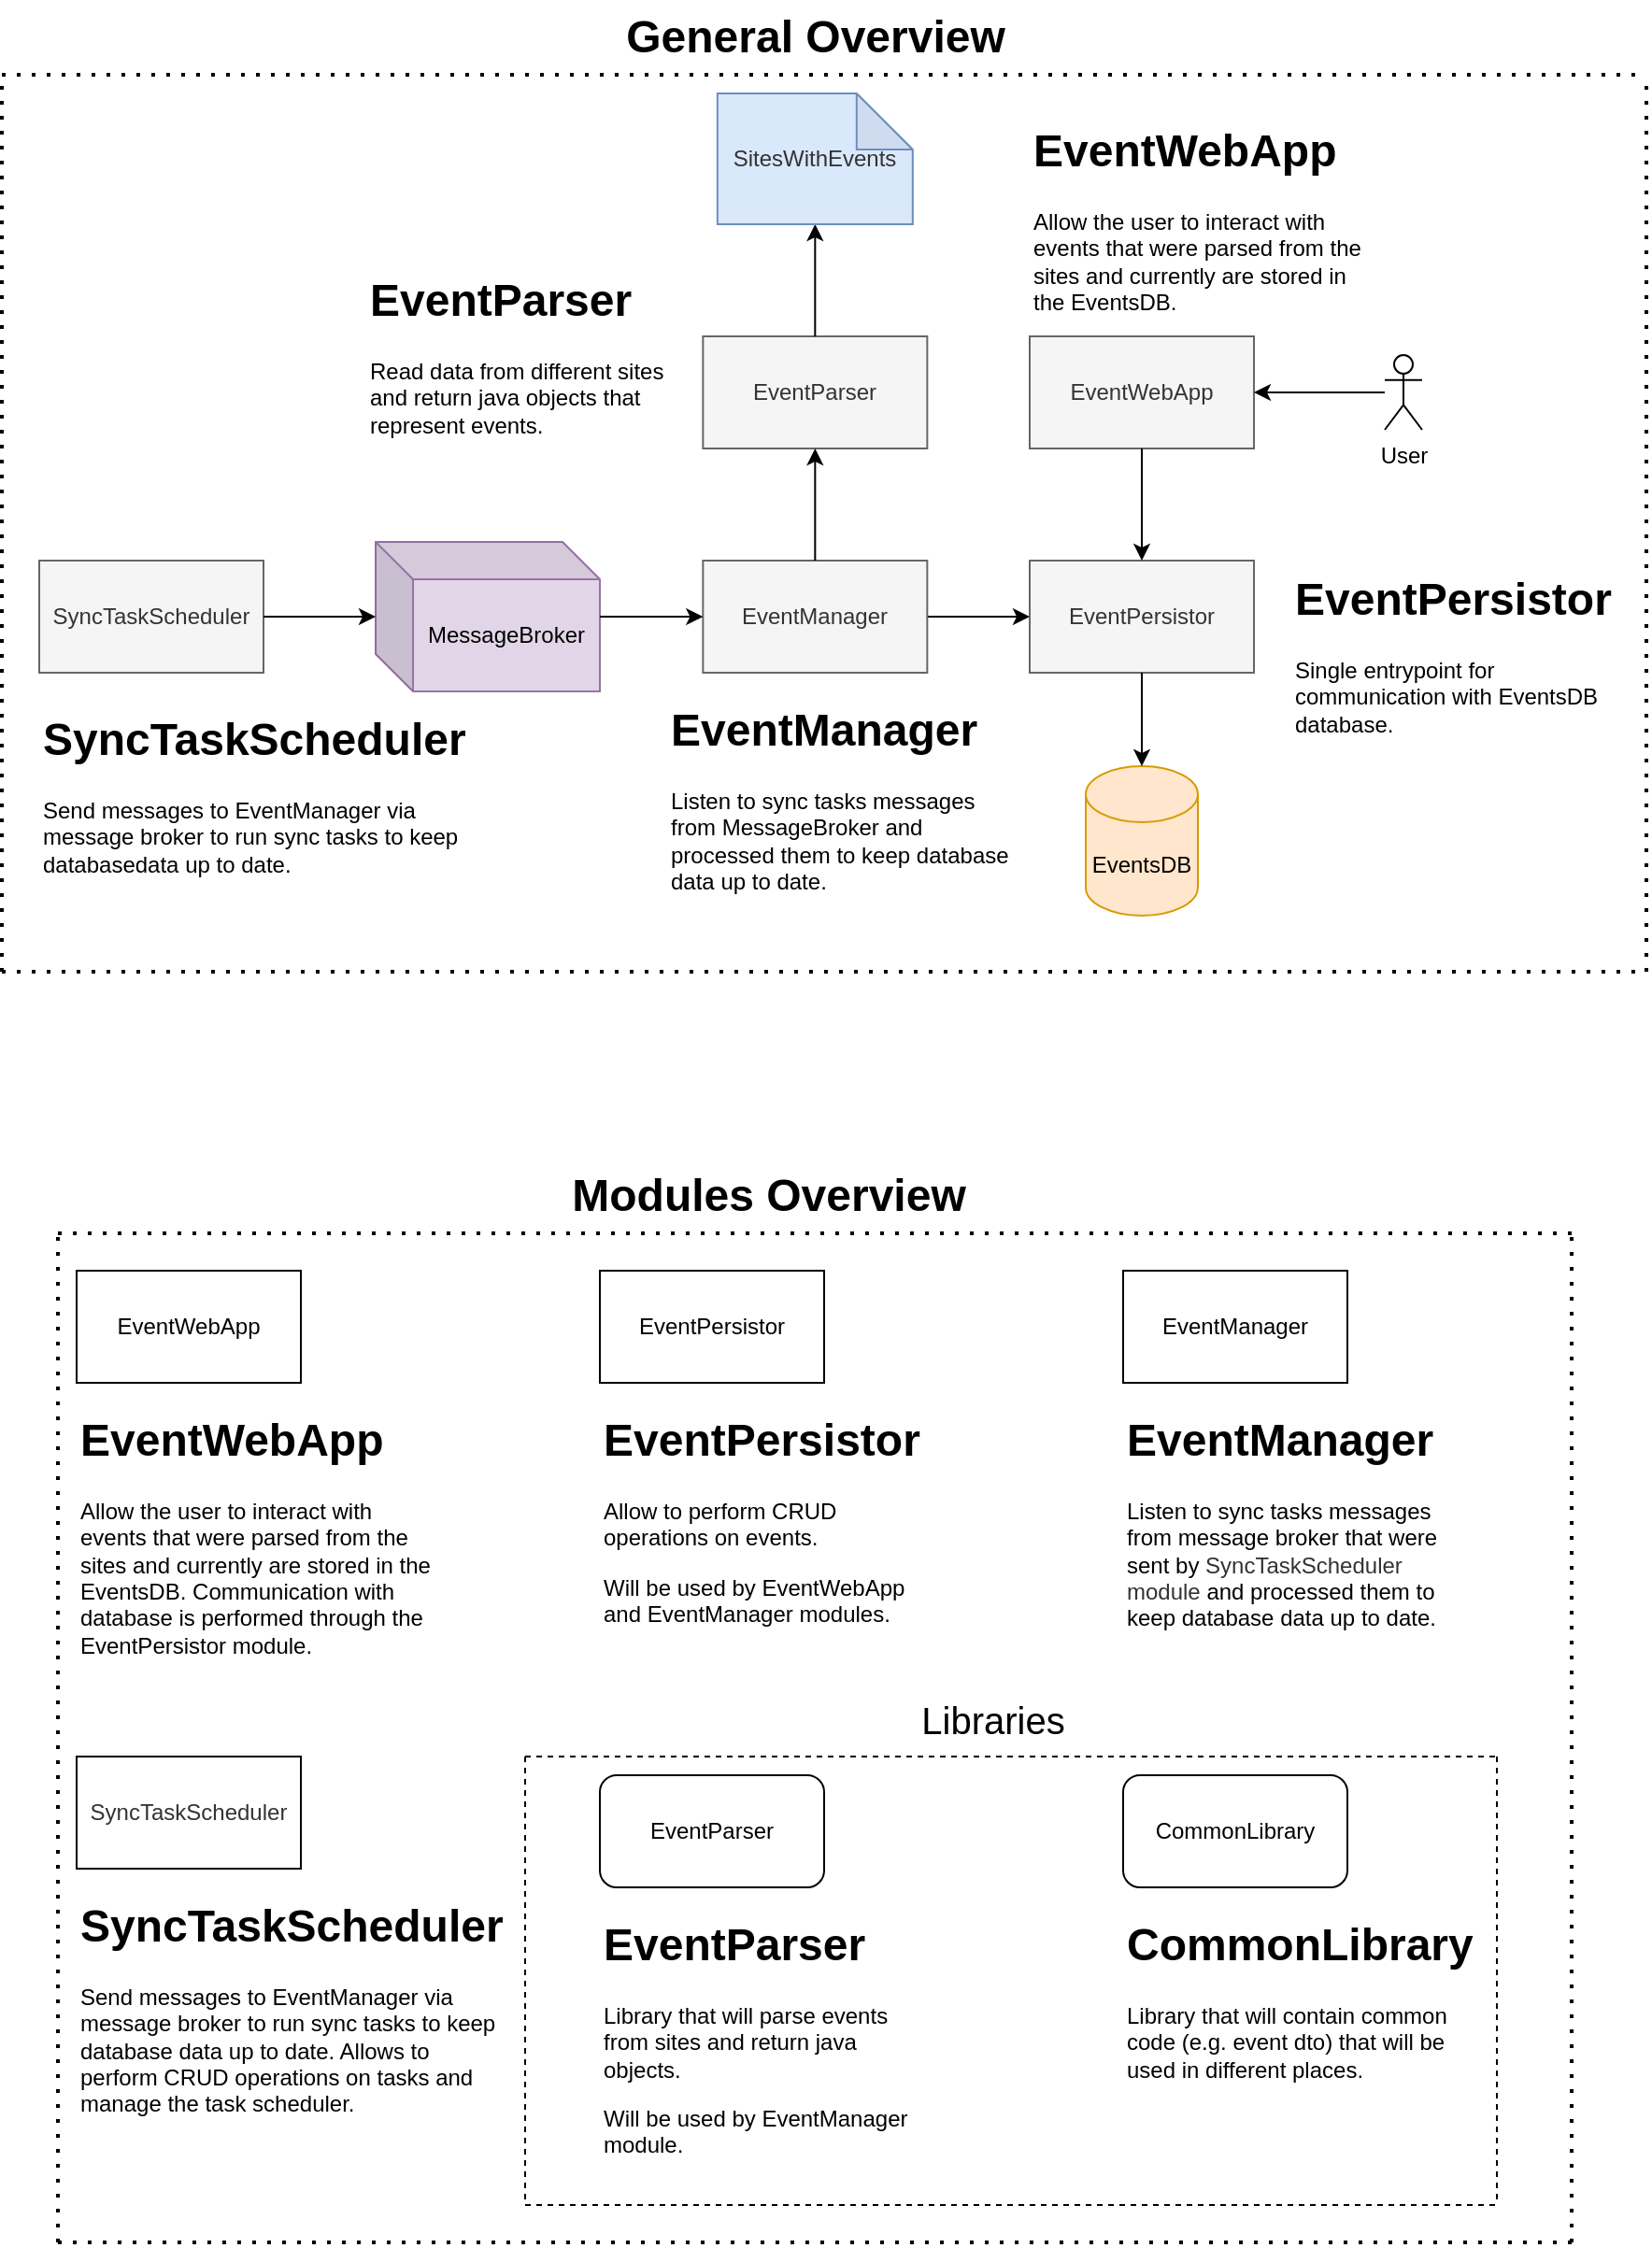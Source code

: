 <mxfile version="25.0.2" pages="4">
  <diagram name="Project overview" id="askcqmGpLFvvpsK-TSI6">
    <mxGraphModel dx="1554" dy="659" grid="1" gridSize="10" guides="1" tooltips="1" connect="1" arrows="1" fold="1" page="0" pageScale="1" pageWidth="850" pageHeight="1100" background="none" math="0" shadow="0">
      <root>
        <mxCell id="0" />
        <mxCell id="1" parent="0" />
        <mxCell id="3Z785U3z34fvLYsswRhT-2" value="EventParser" style="rounded=0;whiteSpace=wrap;html=1;fillColor=#f5f5f5;fontColor=#333333;strokeColor=#666666;" parent="1" vertex="1">
          <mxGeometry x="335.17" y="180" width="120" height="60" as="geometry" />
        </mxCell>
        <mxCell id="3Z785U3z34fvLYsswRhT-3" value="EventsDB" style="shape=cylinder3;whiteSpace=wrap;html=1;boundedLbl=1;backgroundOutline=1;size=15;fillColor=#ffe6cc;strokeColor=#d79b00;" parent="1" vertex="1">
          <mxGeometry x="540" y="410" width="60" height="80" as="geometry" />
        </mxCell>
        <mxCell id="3Z785U3z34fvLYsswRhT-11" value="SyncTaskScheduler" style="rounded=0;whiteSpace=wrap;html=1;fillColor=#f5f5f5;fontColor=#333333;strokeColor=#666666;" parent="1" vertex="1">
          <mxGeometry x="-20" y="300" width="120" height="60" as="geometry" />
        </mxCell>
        <mxCell id="3Z785U3z34fvLYsswRhT-16" value="User" style="shape=umlActor;verticalLabelPosition=bottom;verticalAlign=top;html=1;outlineConnect=0;" parent="1" vertex="1">
          <mxGeometry x="700" y="190" width="20" height="40" as="geometry" />
        </mxCell>
        <mxCell id="3Z785U3z34fvLYsswRhT-17" value="EventWebApp" style="rounded=0;whiteSpace=wrap;html=1;fillColor=#f5f5f5;fontColor=#333333;strokeColor=#666666;" parent="1" vertex="1">
          <mxGeometry x="510" y="180" width="120" height="60" as="geometry" />
        </mxCell>
        <mxCell id="3Z785U3z34fvLYsswRhT-38" value="&lt;h1 style=&quot;margin-top: 0px;&quot;&gt;SyncTaskScheduler&lt;/h1&gt;&lt;p&gt;Send messages to EventManager via message broker to run sync tasks to keep databasedata up to date.&lt;/p&gt;" style="text;html=1;whiteSpace=wrap;overflow=hidden;rounded=0;" parent="1" vertex="1">
          <mxGeometry x="-20" y="375" width="235.17" height="110" as="geometry" />
        </mxCell>
        <mxCell id="3Z785U3z34fvLYsswRhT-39" value="&lt;h1 style=&quot;margin-top: 0px;&quot;&gt;EventWebApp&lt;/h1&gt;&lt;p&gt;Allow the user to interact with events that were parsed from the sites and currently are stored in the EventsDB.&lt;/p&gt;" style="text;html=1;whiteSpace=wrap;overflow=hidden;rounded=0;align=left;labelBackgroundColor=none;" parent="1" vertex="1">
          <mxGeometry x="510" y="60" width="180" height="120" as="geometry" />
        </mxCell>
        <mxCell id="3Z785U3z34fvLYsswRhT-40" value="" style="endArrow=none;dashed=1;html=1;dashPattern=1 3;strokeWidth=2;rounded=0;" parent="1" edge="1">
          <mxGeometry width="50" height="50" relative="1" as="geometry">
            <mxPoint x="840" y="520" as="sourcePoint" />
            <mxPoint x="840" y="40" as="targetPoint" />
          </mxGeometry>
        </mxCell>
        <mxCell id="3Z785U3z34fvLYsswRhT-41" value="" style="endArrow=none;dashed=1;html=1;dashPattern=1 3;strokeWidth=2;rounded=0;" parent="1" edge="1">
          <mxGeometry width="50" height="50" relative="1" as="geometry">
            <mxPoint x="-40" y="520" as="sourcePoint" />
            <mxPoint x="840" y="520" as="targetPoint" />
          </mxGeometry>
        </mxCell>
        <mxCell id="3Z785U3z34fvLYsswRhT-42" value="" style="endArrow=none;dashed=1;html=1;dashPattern=1 3;strokeWidth=2;rounded=0;" parent="1" edge="1">
          <mxGeometry width="50" height="50" relative="1" as="geometry">
            <mxPoint x="-40" y="520" as="sourcePoint" />
            <mxPoint x="-40" y="40" as="targetPoint" />
          </mxGeometry>
        </mxCell>
        <mxCell id="3Z785U3z34fvLYsswRhT-43" value="" style="endArrow=none;dashed=1;html=1;dashPattern=1 3;strokeWidth=2;rounded=0;" parent="1" edge="1">
          <mxGeometry width="50" height="50" relative="1" as="geometry">
            <mxPoint x="-40" y="40" as="sourcePoint" />
            <mxPoint x="840" y="40" as="targetPoint" />
          </mxGeometry>
        </mxCell>
        <mxCell id="3Z785U3z34fvLYsswRhT-45" value="General Overview" style="text;html=1;align=center;verticalAlign=middle;resizable=0;points=[];autosize=1;strokeColor=none;fillColor=none;fontStyle=1;fontSize=24;" parent="1" vertex="1">
          <mxGeometry x="285.17" width="220" height="40" as="geometry" />
        </mxCell>
        <mxCell id="58KRGhokloh4AotRs8Aq-1" value="Modules Overview" style="text;html=1;align=center;verticalAlign=middle;resizable=0;points=[];autosize=1;strokeColor=none;fillColor=none;fontStyle=1;fontSize=24;" parent="1" vertex="1">
          <mxGeometry x="260" y="620" width="220" height="40" as="geometry" />
        </mxCell>
        <mxCell id="58KRGhokloh4AotRs8Aq-2" value="EventWebApp" style="rounded=0;whiteSpace=wrap;html=1;" parent="1" vertex="1">
          <mxGeometry y="680" width="120" height="60" as="geometry" />
        </mxCell>
        <mxCell id="58KRGhokloh4AotRs8Aq-3" value="EventManager" style="rounded=0;whiteSpace=wrap;html=1;" parent="1" vertex="1">
          <mxGeometry x="560" y="680" width="120" height="60" as="geometry" />
        </mxCell>
        <mxCell id="58KRGhokloh4AotRs8Aq-4" value="&lt;h1 style=&quot;margin-top: 0px;&quot;&gt;EventManager&lt;/h1&gt;&lt;p&gt;Listen to sync tasks messages from message broker that were sent by&amp;nbsp;&lt;span style=&quot;color: rgb(51, 51, 51); text-align: center; background-color: initial;&quot;&gt;SyncTaskScheduler module&lt;/span&gt;&lt;span style=&quot;background-color: initial;&quot;&gt;&amp;nbsp;and processed them to keep database data up to date.&lt;/span&gt;&lt;/p&gt;" style="text;html=1;whiteSpace=wrap;overflow=hidden;rounded=0;" parent="1" vertex="1">
          <mxGeometry x="560" y="750" width="180" height="130" as="geometry" />
        </mxCell>
        <mxCell id="58KRGhokloh4AotRs8Aq-6" value="&lt;h1 style=&quot;margin-top: 0px;&quot;&gt;EventWebApp&lt;/h1&gt;&lt;p&gt;Allow the user to interact with events that were parsed from the sites and currently are stored in the EventsDB. Communication with database is performed through the EventPersistor module.&lt;/p&gt;" style="text;html=1;whiteSpace=wrap;overflow=hidden;rounded=0;align=left;labelBackgroundColor=none;" parent="1" vertex="1">
          <mxGeometry y="750" width="190" height="140" as="geometry" />
        </mxCell>
        <mxCell id="ngcAB32AMKRa3ck-ksib-1" value="EventPersistor" style="rounded=0;whiteSpace=wrap;html=1;fillColor=#f5f5f5;fontColor=#333333;strokeColor=#666666;" parent="1" vertex="1">
          <mxGeometry x="510" y="300" width="120" height="60" as="geometry" />
        </mxCell>
        <mxCell id="ngcAB32AMKRa3ck-ksib-8" value="&lt;h1 style=&quot;margin-top: 0px;&quot;&gt;EventPersistor&lt;/h1&gt;&lt;p&gt;Single entrypoint for communication with EventsDB database.&lt;/p&gt;" style="text;html=1;whiteSpace=wrap;overflow=hidden;rounded=0;align=left;labelBackgroundColor=none;" parent="1" vertex="1">
          <mxGeometry x="650" y="300" width="180" height="110" as="geometry" />
        </mxCell>
        <mxCell id="ngcAB32AMKRa3ck-ksib-10" value="EventPersistor" style="rounded=0;whiteSpace=wrap;html=1;" parent="1" vertex="1">
          <mxGeometry x="280" y="680" width="120" height="60" as="geometry" />
        </mxCell>
        <mxCell id="ngcAB32AMKRa3ck-ksib-11" value="&lt;h1 style=&quot;margin-top: 0px;&quot;&gt;EventPersistor&lt;/h1&gt;&lt;p&gt;Allow to perform CRUD operations on events.&lt;/p&gt;&lt;p&gt;Will be used by EventWebApp and EventManager modules.&lt;/p&gt;" style="text;html=1;whiteSpace=wrap;overflow=hidden;rounded=0;" parent="1" vertex="1">
          <mxGeometry x="280" y="750" width="180" height="130" as="geometry" />
        </mxCell>
        <mxCell id="ngcAB32AMKRa3ck-ksib-14" value="EventParser" style="rounded=1;whiteSpace=wrap;html=1;" parent="1" vertex="1">
          <mxGeometry x="280" y="950" width="120" height="60" as="geometry" />
        </mxCell>
        <mxCell id="ngcAB32AMKRa3ck-ksib-15" value="&lt;h1 style=&quot;margin-top: 0px;&quot;&gt;EventParser&lt;/h1&gt;&lt;p&gt;Library that will parse events from sites and return java objects.&lt;/p&gt;&lt;p&gt;Will be used by EventManager module.&lt;/p&gt;" style="text;html=1;whiteSpace=wrap;overflow=hidden;rounded=0;" parent="1" vertex="1">
          <mxGeometry x="280" y="1020" width="180" height="140" as="geometry" />
        </mxCell>
        <mxCell id="ngcAB32AMKRa3ck-ksib-16" value="CommonLibrary" style="rounded=1;whiteSpace=wrap;html=1;" parent="1" vertex="1">
          <mxGeometry x="560" y="950" width="120" height="60" as="geometry" />
        </mxCell>
        <mxCell id="ngcAB32AMKRa3ck-ksib-17" value="&lt;h1 style=&quot;margin-top: 0px;&quot;&gt;CommonLibrary&lt;/h1&gt;&lt;p&gt;Library that will contain common code (e.g. event dto) that will be used in different places.&lt;/p&gt;" style="text;html=1;whiteSpace=wrap;overflow=hidden;rounded=0;" parent="1" vertex="1">
          <mxGeometry x="560" y="1020" width="190" height="110" as="geometry" />
        </mxCell>
        <mxCell id="ngcAB32AMKRa3ck-ksib-21" value="" style="endArrow=none;dashed=1;html=1;dashPattern=1 3;strokeWidth=2;rounded=0;" parent="1" edge="1">
          <mxGeometry width="50" height="50" relative="1" as="geometry">
            <mxPoint x="-10" y="1200" as="sourcePoint" />
            <mxPoint x="-10" y="660" as="targetPoint" />
          </mxGeometry>
        </mxCell>
        <mxCell id="ngcAB32AMKRa3ck-ksib-22" value="" style="endArrow=none;dashed=1;html=1;dashPattern=1 3;strokeWidth=2;rounded=0;" parent="1" edge="1">
          <mxGeometry width="50" height="50" relative="1" as="geometry">
            <mxPoint x="-10" y="660" as="sourcePoint" />
            <mxPoint x="800" y="660" as="targetPoint" />
          </mxGeometry>
        </mxCell>
        <mxCell id="ngcAB32AMKRa3ck-ksib-23" value="" style="endArrow=none;dashed=1;html=1;dashPattern=1 3;strokeWidth=2;rounded=0;" parent="1" edge="1">
          <mxGeometry width="50" height="50" relative="1" as="geometry">
            <mxPoint x="-10" y="1200" as="sourcePoint" />
            <mxPoint x="800" y="1200" as="targetPoint" />
          </mxGeometry>
        </mxCell>
        <mxCell id="ngcAB32AMKRa3ck-ksib-24" value="" style="endArrow=none;dashed=1;html=1;dashPattern=1 3;strokeWidth=2;rounded=0;" parent="1" edge="1">
          <mxGeometry width="50" height="50" relative="1" as="geometry">
            <mxPoint x="800" y="1200" as="sourcePoint" />
            <mxPoint x="800" y="660" as="targetPoint" />
          </mxGeometry>
        </mxCell>
        <mxCell id="ngcAB32AMKRa3ck-ksib-25" value="" style="endArrow=none;dashed=1;html=1;rounded=0;" parent="1" edge="1">
          <mxGeometry width="50" height="50" relative="1" as="geometry">
            <mxPoint x="240" y="940" as="sourcePoint" />
            <mxPoint x="760" y="940" as="targetPoint" />
          </mxGeometry>
        </mxCell>
        <mxCell id="ngcAB32AMKRa3ck-ksib-27" value="" style="endArrow=none;dashed=1;html=1;rounded=0;" parent="1" edge="1">
          <mxGeometry width="50" height="50" relative="1" as="geometry">
            <mxPoint x="240" y="940" as="sourcePoint" />
            <mxPoint x="240" y="1180" as="targetPoint" />
          </mxGeometry>
        </mxCell>
        <mxCell id="ngcAB32AMKRa3ck-ksib-28" value="" style="endArrow=none;dashed=1;html=1;rounded=0;" parent="1" edge="1">
          <mxGeometry width="50" height="50" relative="1" as="geometry">
            <mxPoint x="240" y="1180" as="sourcePoint" />
            <mxPoint x="760" y="1180" as="targetPoint" />
          </mxGeometry>
        </mxCell>
        <mxCell id="ngcAB32AMKRa3ck-ksib-29" value="" style="endArrow=none;dashed=1;html=1;rounded=0;" parent="1" edge="1">
          <mxGeometry width="50" height="50" relative="1" as="geometry">
            <mxPoint x="760" y="940" as="sourcePoint" />
            <mxPoint x="760" y="1180" as="targetPoint" />
          </mxGeometry>
        </mxCell>
        <mxCell id="ngcAB32AMKRa3ck-ksib-30" value="&lt;span style=&quot;font-weight: normal;&quot;&gt;&lt;font style=&quot;font-size: 20px;&quot;&gt;Libraries&lt;/font&gt;&lt;/span&gt;" style="text;html=1;align=center;verticalAlign=middle;resizable=0;points=[];autosize=1;strokeColor=none;fillColor=none;fontStyle=1;fontSize=24;" parent="1" vertex="1">
          <mxGeometry x="440" y="900" width="100" height="40" as="geometry" />
        </mxCell>
        <mxCell id="uys51jBZnxv5nsoRsQLJ-7" style="edgeStyle=orthogonalEdgeStyle;rounded=0;orthogonalLoop=1;jettySize=auto;html=1;entryX=0;entryY=0.5;entryDx=0;entryDy=0;" parent="1" source="uys51jBZnxv5nsoRsQLJ-3" target="ngcAB32AMKRa3ck-ksib-1" edge="1">
          <mxGeometry relative="1" as="geometry" />
        </mxCell>
        <mxCell id="uys51jBZnxv5nsoRsQLJ-3" value="EventManager" style="rounded=0;whiteSpace=wrap;html=1;fillColor=#f5f5f5;fontColor=#333333;strokeColor=#666666;" parent="1" vertex="1">
          <mxGeometry x="335.17" y="300" width="120" height="60" as="geometry" />
        </mxCell>
        <mxCell id="uys51jBZnxv5nsoRsQLJ-5" value="" style="endArrow=classic;html=1;rounded=0;exitX=0.5;exitY=1;exitDx=0;exitDy=0;entryX=0.5;entryY=0;entryDx=0;entryDy=0;" parent="1" source="3Z785U3z34fvLYsswRhT-17" target="ngcAB32AMKRa3ck-ksib-1" edge="1">
          <mxGeometry width="50" height="50" relative="1" as="geometry">
            <mxPoint x="390" y="370" as="sourcePoint" />
            <mxPoint x="440" y="320" as="targetPoint" />
          </mxGeometry>
        </mxCell>
        <mxCell id="uys51jBZnxv5nsoRsQLJ-6" value="" style="endArrow=classic;html=1;rounded=0;entryX=1;entryY=0.5;entryDx=0;entryDy=0;" parent="1" source="3Z785U3z34fvLYsswRhT-16" target="3Z785U3z34fvLYsswRhT-17" edge="1">
          <mxGeometry width="50" height="50" relative="1" as="geometry">
            <mxPoint x="490" y="230" as="sourcePoint" />
            <mxPoint x="630" y="210" as="targetPoint" />
          </mxGeometry>
        </mxCell>
        <mxCell id="uys51jBZnxv5nsoRsQLJ-8" style="edgeStyle=orthogonalEdgeStyle;rounded=0;orthogonalLoop=1;jettySize=auto;html=1;exitX=0.5;exitY=1;exitDx=0;exitDy=0;entryX=0.5;entryY=0;entryDx=0;entryDy=0;entryPerimeter=0;" parent="1" source="ngcAB32AMKRa3ck-ksib-1" target="3Z785U3z34fvLYsswRhT-3" edge="1">
          <mxGeometry relative="1" as="geometry" />
        </mxCell>
        <mxCell id="8vpvfOam8EUd08S3CJlP-1" value="&lt;h1 style=&quot;margin-top: 0px;&quot;&gt;EventManager&lt;/h1&gt;&lt;p&gt;Listen to sync tasks messages from MessageBroker and processed them to keep database data up to date.&amp;nbsp;&lt;/p&gt;" style="text;html=1;whiteSpace=wrap;overflow=hidden;rounded=0;align=left;labelBackgroundColor=none;" parent="1" vertex="1">
          <mxGeometry x="315.51" y="370" width="189.66" height="120" as="geometry" />
        </mxCell>
        <mxCell id="8vpvfOam8EUd08S3CJlP-4" value="&lt;span style=&quot;color: rgb(51, 51, 51);&quot;&gt;SyncTaskScheduler&lt;/span&gt;" style="rounded=0;whiteSpace=wrap;html=1;" parent="1" vertex="1">
          <mxGeometry y="940" width="120" height="60" as="geometry" />
        </mxCell>
        <mxCell id="8vpvfOam8EUd08S3CJlP-5" value="&lt;h1 style=&quot;margin-top: 0px;&quot;&gt;SyncTaskScheduler&lt;/h1&gt;&lt;h1 style=&quot;margin-top: 0px;&quot;&gt;&lt;p style=&quot;font-size: 12px; font-weight: 400;&quot;&gt;Send messages to EventManager via message broker to run sync tasks to keep database data up to date. Allows to perform CRUD operations on tasks and manage the task scheduler.&lt;/p&gt;&lt;/h1&gt;" style="text;html=1;whiteSpace=wrap;overflow=hidden;rounded=0;" parent="1" vertex="1">
          <mxGeometry y="1010" width="230" height="130" as="geometry" />
        </mxCell>
        <mxCell id="8vpvfOam8EUd08S3CJlP-6" value="MessageBroker" style="shape=cube;whiteSpace=wrap;html=1;boundedLbl=1;backgroundOutline=1;darkOpacity=0.05;darkOpacity2=0.1;fillColor=#e1d5e7;strokeColor=#9673a6;" parent="1" vertex="1">
          <mxGeometry x="160" y="290" width="120" height="80" as="geometry" />
        </mxCell>
        <mxCell id="8vpvfOam8EUd08S3CJlP-9" value="" style="endArrow=classic;html=1;rounded=0;exitX=1;exitY=0.5;exitDx=0;exitDy=0;" parent="1" source="3Z785U3z34fvLYsswRhT-11" edge="1">
          <mxGeometry width="50" height="50" relative="1" as="geometry">
            <mxPoint x="210" y="300" as="sourcePoint" />
            <mxPoint x="160" y="330" as="targetPoint" />
          </mxGeometry>
        </mxCell>
        <mxCell id="8vpvfOam8EUd08S3CJlP-10" value="" style="endArrow=classic;html=1;rounded=0;entryX=0.5;entryY=1;entryDx=0;entryDy=0;exitX=0.5;exitY=0;exitDx=0;exitDy=0;" parent="1" source="uys51jBZnxv5nsoRsQLJ-3" target="3Z785U3z34fvLYsswRhT-2" edge="1">
          <mxGeometry width="50" height="50" relative="1" as="geometry">
            <mxPoint x="280" y="300" as="sourcePoint" />
            <mxPoint x="330" y="250" as="targetPoint" />
          </mxGeometry>
        </mxCell>
        <mxCell id="3Z785U3z34fvLYsswRhT-37" value="&lt;h1 style=&quot;margin-top: 0px;&quot;&gt;EventParser&lt;/h1&gt;&lt;p&gt;Read data from different sites and return java objects that represent events.&lt;br&gt;&lt;/p&gt;" style="text;html=1;whiteSpace=wrap;overflow=hidden;rounded=0;" parent="1" vertex="1">
          <mxGeometry x="155.17" y="140" width="180" height="110" as="geometry" />
        </mxCell>
        <mxCell id="8vpvfOam8EUd08S3CJlP-13" value="" style="endArrow=classic;html=1;rounded=0;exitX=0.5;exitY=0;exitDx=0;exitDy=0;entryX=0.5;entryY=1;entryDx=0;entryDy=0;entryPerimeter=0;" parent="1" source="3Z785U3z34fvLYsswRhT-2" target="8vpvfOam8EUd08S3CJlP-20" edge="1">
          <mxGeometry width="50" height="50" relative="1" as="geometry">
            <mxPoint x="280" y="300" as="sourcePoint" />
            <mxPoint x="360" y="170" as="targetPoint" />
          </mxGeometry>
        </mxCell>
        <mxCell id="8vpvfOam8EUd08S3CJlP-14" value="" style="endArrow=classic;html=1;rounded=0;entryX=0;entryY=0.5;entryDx=0;entryDy=0;" parent="1" target="uys51jBZnxv5nsoRsQLJ-3" edge="1">
          <mxGeometry width="50" height="50" relative="1" as="geometry">
            <mxPoint x="280" y="330" as="sourcePoint" />
            <mxPoint x="420" y="260" as="targetPoint" />
            <Array as="points" />
          </mxGeometry>
        </mxCell>
        <mxCell id="8vpvfOam8EUd08S3CJlP-20" value="&lt;span style=&quot;color: rgb(51, 51, 51);&quot;&gt;SitesWithEvents&lt;/span&gt;" style="shape=note;whiteSpace=wrap;html=1;backgroundOutline=1;darkOpacity=0.05;fillColor=#dae8fc;strokeColor=#6c8ebf;" parent="1" vertex="1">
          <mxGeometry x="342.92" y="50" width="104.49" height="70" as="geometry" />
        </mxCell>
      </root>
    </mxGraphModel>
  </diagram>
  <diagram id="F4o2zWgvTbezworLsgJN" name="EventParser sequence">
    <mxGraphModel dx="2044" dy="657" grid="1" gridSize="10" guides="1" tooltips="1" connect="1" arrows="1" fold="1" page="1" pageScale="1" pageWidth="850" pageHeight="1100" math="0" shadow="0">
      <root>
        <mxCell id="0" />
        <mxCell id="1" parent="0" />
        <mxCell id="7HOwOAMlfZGdos822czp-88" value="Parser" style="rounded=0;whiteSpace=wrap;html=1;" parent="1" vertex="1">
          <mxGeometry x="-100" y="170" width="120" height="60" as="geometry" />
        </mxCell>
        <mxCell id="7HOwOAMlfZGdos822czp-89" value="SitesWithEvents" style="rounded=0;whiteSpace=wrap;html=1;" parent="1" vertex="1">
          <mxGeometry x="360" y="170" width="120" height="60" as="geometry" />
        </mxCell>
        <mxCell id="7HOwOAMlfZGdos822czp-90" value="Factory" style="rounded=0;whiteSpace=wrap;html=1;" parent="1" vertex="1">
          <mxGeometry x="130" y="170" width="120" height="60" as="geometry" />
        </mxCell>
        <mxCell id="7HOwOAMlfZGdos822czp-91" value="" style="endArrow=classic;html=1;rounded=0;" parent="1" edge="1">
          <mxGeometry width="50" height="50" relative="1" as="geometry">
            <mxPoint x="-390" y="290" as="sourcePoint" />
            <mxPoint x="-270" y="290" as="targetPoint" />
          </mxGeometry>
        </mxCell>
        <mxCell id="7HOwOAMlfZGdos822czp-92" value="Call from EventManager&amp;nbsp;" style="text;html=1;align=center;verticalAlign=middle;resizable=0;points=[];autosize=1;strokeColor=none;fillColor=none;" parent="1" vertex="1">
          <mxGeometry x="-430" y="260" width="160" height="30" as="geometry" />
        </mxCell>
        <mxCell id="7HOwOAMlfZGdos822czp-93" value="" style="endArrow=classic;html=1;rounded=0;" parent="1" edge="1">
          <mxGeometry width="50" height="50" relative="1" as="geometry">
            <mxPoint x="-270" y="340" as="sourcePoint" />
            <mxPoint x="420" y="340" as="targetPoint" />
          </mxGeometry>
        </mxCell>
        <mxCell id="7HOwOAMlfZGdos822czp-94" value="&lt;span style=&quot;color: rgb(0, 0, 0); font-family: Helvetica; font-size: 12px; font-style: normal; font-variant-ligatures: normal; font-variant-caps: normal; font-weight: 400; letter-spacing: normal; orphans: 2; text-align: center; text-indent: 0px; text-transform: none; widows: 2; word-spacing: 0px; -webkit-text-stroke-width: 0px; white-space: nowrap; background-color: rgb(255, 255, 255); text-decoration-thickness: initial; text-decoration-style: initial; text-decoration-color: initial; display: inline !important; float: none;&quot;&gt;&amp;nbsp;Fetcing page data (DOM) from sites&lt;/span&gt;" style="text;whiteSpace=wrap;html=1;" parent="1" vertex="1">
          <mxGeometry x="-260" y="310" width="260" height="30" as="geometry" />
        </mxCell>
        <mxCell id="7HOwOAMlfZGdos822czp-95" value="" style="endArrow=classic;html=1;rounded=0;dashed=1;" parent="1" edge="1">
          <mxGeometry width="50" height="50" relative="1" as="geometry">
            <mxPoint x="420" y="390" as="sourcePoint" />
            <mxPoint x="-270" y="390" as="targetPoint" />
          </mxGeometry>
        </mxCell>
        <mxCell id="7HOwOAMlfZGdos822czp-96" value="" style="endArrow=none;html=1;rounded=0;entryX=0.5;entryY=1;entryDx=0;entryDy=0;" parent="1" target="7HOwOAMlfZGdos822czp-88" edge="1">
          <mxGeometry width="50" height="50" relative="1" as="geometry">
            <mxPoint x="-40" y="790" as="sourcePoint" />
            <mxPoint x="220" y="420" as="targetPoint" />
          </mxGeometry>
        </mxCell>
        <mxCell id="7HOwOAMlfZGdos822czp-97" value="" style="endArrow=none;html=1;rounded=0;entryX=0.5;entryY=1;entryDx=0;entryDy=0;" parent="1" target="7HOwOAMlfZGdos822czp-90" edge="1">
          <mxGeometry width="50" height="50" relative="1" as="geometry">
            <mxPoint x="190" y="630" as="sourcePoint" />
            <mxPoint x="139.66" y="240" as="targetPoint" />
            <Array as="points">
              <mxPoint x="190" y="790" />
              <mxPoint x="190" y="630" />
            </Array>
          </mxGeometry>
        </mxCell>
        <mxCell id="7HOwOAMlfZGdos822czp-98" value="" style="endArrow=none;html=1;rounded=0;entryX=0.5;entryY=1;entryDx=0;entryDy=0;" parent="1" target="7HOwOAMlfZGdos822czp-89" edge="1">
          <mxGeometry width="50" height="50" relative="1" as="geometry">
            <mxPoint x="420" y="790" as="sourcePoint" />
            <mxPoint x="419.66" y="240" as="targetPoint" />
          </mxGeometry>
        </mxCell>
        <mxCell id="7HOwOAMlfZGdos822czp-99" value="" style="endArrow=classic;html=1;rounded=0;" parent="1" edge="1">
          <mxGeometry width="50" height="50" relative="1" as="geometry">
            <mxPoint x="-270" y="480" as="sourcePoint" />
            <mxPoint x="-40" y="480" as="targetPoint" />
          </mxGeometry>
        </mxCell>
        <mxCell id="7HOwOAMlfZGdos822czp-100" value="" style="endArrow=classic;html=1;rounded=0;dashed=1;exitX=0.801;exitY=0.989;exitDx=0;exitDy=0;exitPerimeter=0;" parent="1" source="7HOwOAMlfZGdos822czp-103" edge="1">
          <mxGeometry width="50" height="50" relative="1" as="geometry">
            <mxPoint x="240" y="610" as="sourcePoint" />
            <mxPoint x="-40" y="610" as="targetPoint" />
          </mxGeometry>
        </mxCell>
        <mxCell id="7HOwOAMlfZGdos822czp-101" value="&lt;span style=&quot;color: rgb(0, 0, 0); font-family: Helvetica; font-size: 12px; font-style: normal; font-variant-ligatures: normal; font-variant-caps: normal; font-weight: 400; letter-spacing: normal; orphans: 2; text-align: center; text-indent: 0px; text-transform: none; widows: 2; word-spacing: 0px; -webkit-text-stroke-width: 0px; white-space: nowrap; background-color: rgb(255, 255, 255); text-decoration-thickness: initial; text-decoration-style: initial; text-decoration-color: initial; display: inline !important; float: none;&quot;&gt;Passing event DOM data to retrieve&lt;/span&gt;&lt;div&gt;&lt;span style=&quot;color: rgb(0, 0, 0); font-family: Helvetica; font-size: 12px; font-style: normal; font-variant-ligatures: normal; font-variant-caps: normal; font-weight: 400; letter-spacing: normal; orphans: 2; text-align: center; text-indent: 0px; text-transform: none; widows: 2; word-spacing: 0px; -webkit-text-stroke-width: 0px; white-space: nowrap; background-color: rgb(255, 255, 255); text-decoration-thickness: initial; text-decoration-style: initial; text-decoration-color: initial; display: inline !important; float: none;&quot;&gt;Event.java object&amp;nbsp;&amp;nbsp;&lt;/span&gt;&lt;/div&gt;" style="text;whiteSpace=wrap;html=1;" parent="1" vertex="1">
          <mxGeometry x="-270" y="440" width="220" height="40" as="geometry" />
        </mxCell>
        <mxCell id="7HOwOAMlfZGdos822czp-102" value="&lt;span style=&quot;color: rgb(0, 0, 0); font-family: Helvetica; font-size: 12px; font-style: normal; font-variant-ligatures: normal; font-variant-caps: normal; font-weight: 400; letter-spacing: normal; orphans: 2; text-align: center; text-indent: 0px; text-transform: none; widows: 2; word-spacing: 0px; -webkit-text-stroke-width: 0px; white-space: nowrap; background-color: rgb(255, 255, 255); text-decoration-thickness: initial; text-decoration-style: initial; text-decoration-color: initial; display: inline !important; float: none;&quot;&gt;Retrieving DOM of the page&lt;/span&gt;" style="text;whiteSpace=wrap;html=1;" parent="1" vertex="1">
          <mxGeometry x="-260" y="360" width="260" height="30" as="geometry" />
        </mxCell>
        <mxCell id="7HOwOAMlfZGdos822czp-103" value="&lt;span style=&quot;color: rgb(0, 0, 0); font-family: Helvetica; font-size: 12px; font-style: normal; font-variant-ligatures: normal; font-variant-caps: normal; font-weight: 400; letter-spacing: normal; orphans: 2; text-align: center; text-indent: 0px; text-transform: none; widows: 2; word-spacing: 0px; -webkit-text-stroke-width: 0px; white-space: nowrap; background-color: rgb(255, 255, 255); text-decoration-thickness: initial; text-decoration-style: initial; text-decoration-color: initial; display: inline !important; float: none;&quot;&gt;Retrieving Event.java object&lt;/span&gt;" style="text;whiteSpace=wrap;html=1;" parent="1" vertex="1">
          <mxGeometry x="-20" y="580" width="260" height="30" as="geometry" />
        </mxCell>
        <mxCell id="7HOwOAMlfZGdos822czp-104" value="" style="endArrow=classic;html=1;rounded=0;dashed=1;" parent="1" edge="1">
          <mxGeometry width="50" height="50" relative="1" as="geometry">
            <mxPoint x="-270" y="745" as="sourcePoint" />
            <mxPoint x="-390" y="745" as="targetPoint" />
          </mxGeometry>
        </mxCell>
        <mxCell id="7HOwOAMlfZGdos822czp-105" value="Response to JobWebApp" style="text;html=1;align=center;verticalAlign=middle;resizable=0;points=[];autosize=1;strokeColor=none;fillColor=none;" parent="1" vertex="1">
          <mxGeometry x="-430" y="710" width="160" height="30" as="geometry" />
        </mxCell>
        <mxCell id="7HOwOAMlfZGdos822czp-106" value="" style="endArrow=none;dashed=1;html=1;dashPattern=1 3;strokeWidth=2;rounded=0;" parent="1" edge="1">
          <mxGeometry width="50" height="50" relative="1" as="geometry">
            <mxPoint x="-450" y="150" as="sourcePoint" />
            <mxPoint x="520" y="150" as="targetPoint" />
          </mxGeometry>
        </mxCell>
        <mxCell id="7HOwOAMlfZGdos822czp-107" value="" style="endArrow=none;dashed=1;html=1;dashPattern=1 3;strokeWidth=2;rounded=0;" parent="1" edge="1">
          <mxGeometry width="50" height="50" relative="1" as="geometry">
            <mxPoint x="-450" y="830" as="sourcePoint" />
            <mxPoint x="-450" y="150" as="targetPoint" />
          </mxGeometry>
        </mxCell>
        <mxCell id="7HOwOAMlfZGdos822czp-108" value="" style="endArrow=none;dashed=1;html=1;dashPattern=1 3;strokeWidth=2;rounded=0;" parent="1" edge="1">
          <mxGeometry width="50" height="50" relative="1" as="geometry">
            <mxPoint x="-450" y="830" as="sourcePoint" />
            <mxPoint x="520" y="830" as="targetPoint" />
          </mxGeometry>
        </mxCell>
        <mxCell id="7HOwOAMlfZGdos822czp-109" value="" style="endArrow=none;dashed=1;html=1;dashPattern=1 3;strokeWidth=2;rounded=0;" parent="1" edge="1">
          <mxGeometry width="50" height="50" relative="1" as="geometry">
            <mxPoint x="520" y="830" as="sourcePoint" />
            <mxPoint x="520" y="150" as="targetPoint" />
          </mxGeometry>
        </mxCell>
        <mxCell id="7HOwOAMlfZGdos822czp-110" value="EventParser sequence diagram" style="text;html=1;align=center;verticalAlign=middle;resizable=0;points=[];autosize=1;strokeColor=none;fillColor=none;fontStyle=1;fontSize=24;" parent="1" vertex="1">
          <mxGeometry x="-180" y="110" width="360" height="40" as="geometry" />
        </mxCell>
        <mxCell id="7HOwOAMlfZGdos822czp-111" value="Service" style="rounded=0;whiteSpace=wrap;html=1;" parent="1" vertex="1">
          <mxGeometry x="-330" y="170" width="120" height="60" as="geometry" />
        </mxCell>
        <mxCell id="7HOwOAMlfZGdos822czp-112" value="" style="endArrow=none;html=1;rounded=0;entryX=0.5;entryY=1;entryDx=0;entryDy=0;" parent="1" target="7HOwOAMlfZGdos822czp-111" edge="1">
          <mxGeometry width="50" height="50" relative="1" as="geometry">
            <mxPoint x="-270" y="790" as="sourcePoint" />
            <mxPoint y="420" as="targetPoint" />
          </mxGeometry>
        </mxCell>
        <mxCell id="7HOwOAMlfZGdos822czp-113" value="" style="endArrow=classic;html=1;rounded=0;" parent="1" edge="1">
          <mxGeometry width="50" height="50" relative="1" as="geometry">
            <mxPoint x="-40" y="560" as="sourcePoint" />
            <mxPoint x="190" y="560" as="targetPoint" />
          </mxGeometry>
        </mxCell>
        <mxCell id="7HOwOAMlfZGdos822czp-114" value="&lt;span style=&quot;color: rgb(0, 0, 0); font-family: Helvetica; font-size: 12px; font-style: normal; font-variant-ligatures: normal; font-variant-caps: normal; font-weight: 400; letter-spacing: normal; orphans: 2; text-align: center; text-indent: 0px; text-transform: none; widows: 2; word-spacing: 0px; -webkit-text-stroke-width: 0px; white-space: nowrap; background-color: rgb(255, 255, 255); text-decoration-thickness: initial; text-decoration-style: initial; text-decoration-color: initial; display: inline !important; float: none;&quot;&gt;Extract necessary event fields from&amp;nbsp;&lt;/span&gt;&lt;div&gt;&lt;span style=&quot;color: rgb(0, 0, 0); font-family: Helvetica; font-size: 12px; font-style: normal; font-variant-ligatures: normal; font-variant-caps: normal; font-weight: 400; letter-spacing: normal; orphans: 2; text-align: center; text-indent: 0px; text-transform: none; widows: 2; word-spacing: 0px; -webkit-text-stroke-width: 0px; white-space: nowrap; background-color: rgb(255, 255, 255); text-decoration-thickness: initial; text-decoration-style: initial; text-decoration-color: initial; display: inline !important; float: none;&quot;&gt;DOM data and passing them to create&lt;/span&gt;&lt;div&gt;&lt;span style=&quot;color: rgb(0, 0, 0); font-family: Helvetica; font-size: 12px; font-style: normal; font-variant-ligatures: normal; font-variant-caps: normal; font-weight: 400; letter-spacing: normal; orphans: 2; text-align: center; text-indent: 0px; text-transform: none; widows: 2; word-spacing: 0px; -webkit-text-stroke-width: 0px; white-space: nowrap; background-color: rgb(255, 255, 255); text-decoration-thickness: initial; text-decoration-style: initial; text-decoration-color: initial; display: inline !important; float: none;&quot;&gt;Event.java object&amp;nbsp;&amp;nbsp;&lt;/span&gt;&lt;/div&gt;&lt;/div&gt;" style="text;whiteSpace=wrap;html=1;" parent="1" vertex="1">
          <mxGeometry x="-40" y="500" width="220" height="50" as="geometry" />
        </mxCell>
        <mxCell id="7HOwOAMlfZGdos822czp-115" value="" style="endArrow=classic;html=1;rounded=0;dashed=1;" parent="1" edge="1">
          <mxGeometry width="50" height="50" relative="1" as="geometry">
            <mxPoint x="-40" y="680" as="sourcePoint" />
            <mxPoint x="-270" y="680" as="targetPoint" />
          </mxGeometry>
        </mxCell>
        <mxCell id="7HOwOAMlfZGdos822czp-116" value="Retrieve collection of&amp;nbsp;&lt;div&gt;Event.java objects&lt;/div&gt;" style="text;html=1;align=center;verticalAlign=middle;resizable=0;points=[];autosize=1;strokeColor=none;fillColor=none;" parent="1" vertex="1">
          <mxGeometry x="-190" y="630" width="140" height="40" as="geometry" />
        </mxCell>
      </root>
    </mxGraphModel>
  </diagram>
  <diagram id="hg_Xq3QYjAIijcex54MH" name="EventPersistor sequence">
    <mxGraphModel dx="2819" dy="1125" grid="1" gridSize="10" guides="1" tooltips="1" connect="1" arrows="1" fold="1" page="1" pageScale="1" pageWidth="850" pageHeight="1100" math="0" shadow="0">
      <root>
        <mxCell id="0" />
        <mxCell id="1" parent="0" />
        <mxCell id="NWy2ZOrh6vQvzXrZtfpc-1" value="Controller" style="rounded=0;whiteSpace=wrap;html=1;" parent="1" vertex="1">
          <mxGeometry x="-160" y="220" width="100" height="50" as="geometry" />
        </mxCell>
        <mxCell id="NWy2ZOrh6vQvzXrZtfpc-2" value="&lt;div&gt;&lt;span style=&quot;background-color: initial;&quot;&gt;EntityConverter&lt;/span&gt;&lt;/div&gt;&lt;div&gt;&lt;span style=&quot;background-color: initial;&quot;&gt;Service&lt;/span&gt;&lt;/div&gt;" style="rounded=0;whiteSpace=wrap;html=1;" parent="1" vertex="1">
          <mxGeometry x="20" y="220" width="100" height="50" as="geometry" />
        </mxCell>
        <mxCell id="NWy2ZOrh6vQvzXrZtfpc-3" value="EntityConverter&lt;div&gt;Factory&lt;/div&gt;" style="rounded=0;whiteSpace=wrap;html=1;" parent="1" vertex="1">
          <mxGeometry x="200" y="220" width="100" height="50" as="geometry" />
        </mxCell>
        <mxCell id="NWy2ZOrh6vQvzXrZtfpc-4" value="" style="endArrow=none;html=1;rounded=0;entryX=0.5;entryY=1;entryDx=0;entryDy=0;" parent="1" target="NWy2ZOrh6vQvzXrZtfpc-1" edge="1">
          <mxGeometry width="50" height="50" relative="1" as="geometry">
            <mxPoint x="-110" y="1370" as="sourcePoint" />
            <mxPoint x="500" y="330" as="targetPoint" />
          </mxGeometry>
        </mxCell>
        <mxCell id="NWy2ZOrh6vQvzXrZtfpc-5" value="" style="endArrow=none;html=1;rounded=0;entryX=0.5;entryY=1;entryDx=0;entryDy=0;" parent="1" target="NWy2ZOrh6vQvzXrZtfpc-2" edge="1">
          <mxGeometry width="50" height="50" relative="1" as="geometry">
            <mxPoint x="70" y="1370" as="sourcePoint" />
            <mxPoint x="69.76" y="280" as="targetPoint" />
          </mxGeometry>
        </mxCell>
        <mxCell id="NWy2ZOrh6vQvzXrZtfpc-6" value="" style="endArrow=none;html=1;rounded=0;entryX=0.5;entryY=1;entryDx=0;entryDy=0;" parent="1" target="NWy2ZOrh6vQvzXrZtfpc-3" edge="1">
          <mxGeometry width="50" height="50" relative="1" as="geometry">
            <mxPoint x="250" y="1370" as="sourcePoint" />
            <mxPoint x="250" y="280" as="targetPoint" />
          </mxGeometry>
        </mxCell>
        <mxCell id="NWy2ZOrh6vQvzXrZtfpc-7" value="" style="endArrow=classic;html=1;rounded=0;exitX=0;exitY=1;exitDx=0;exitDy=0;" parent="1" edge="1">
          <mxGeometry width="50" height="50" relative="1" as="geometry">
            <mxPoint x="-300" y="340" as="sourcePoint" />
            <mxPoint x="-110" y="340" as="targetPoint" />
          </mxGeometry>
        </mxCell>
        <mxCell id="NWy2ZOrh6vQvzXrZtfpc-9" value="" style="endArrow=classic;html=1;rounded=0;" parent="1" edge="1">
          <mxGeometry width="50" height="50" relative="1" as="geometry">
            <mxPoint x="-110" y="400" as="sourcePoint" />
            <mxPoint x="70" y="401" as="targetPoint" />
          </mxGeometry>
        </mxCell>
        <mxCell id="NWy2ZOrh6vQvzXrZtfpc-10" value="&lt;span style=&quot;text-wrap: nowrap;&quot;&gt;Passing the request to&amp;nbsp;&lt;/span&gt;&lt;span style=&quot;background-color: initial; text-wrap: nowrap;&quot;&gt;convert&lt;/span&gt;&lt;div&gt;&lt;span style=&quot;background-color: initial; text-wrap: nowrap;&quot;&gt;DTO into Entity&lt;/span&gt;&lt;/div&gt;" style="text;whiteSpace=wrap;html=1;align=left;" parent="1" vertex="1">
          <mxGeometry x="-110" y="360" width="170" height="50" as="geometry" />
        </mxCell>
        <mxCell id="NWy2ZOrh6vQvzXrZtfpc-11" value="" style="endArrow=classic;html=1;rounded=0;" parent="1" edge="1">
          <mxGeometry width="50" height="50" relative="1" as="geometry">
            <mxPoint x="70" y="469.44" as="sourcePoint" />
            <mxPoint x="250" y="469.44" as="targetPoint" />
          </mxGeometry>
        </mxCell>
        <mxCell id="NWy2ZOrh6vQvzXrZtfpc-12" value="&lt;span style=&quot;text-wrap: nowrap;&quot;&gt;Passing DTO type to obtain&amp;nbsp;&lt;/span&gt;&lt;span style=&quot;text-wrap: nowrap; background-color: initial;&quot;&gt;the&amp;nbsp;&lt;/span&gt;&lt;div&gt;&lt;div&gt;&lt;span style=&quot;text-wrap: nowrap;&quot;&gt;a&lt;/span&gt;&lt;span style=&quot;text-wrap: nowrap; background-color: initial;&quot;&gt;ppropriate Entity converter&lt;/span&gt;&lt;/div&gt;&lt;/div&gt;" style="text;whiteSpace=wrap;html=1;align=left;" parent="1" vertex="1">
          <mxGeometry x="70" y="430" width="170" height="40" as="geometry" />
        </mxCell>
        <mxCell id="NWy2ZOrh6vQvzXrZtfpc-15" value="EntityRepository" style="rounded=0;whiteSpace=wrap;html=1;" parent="1" vertex="1">
          <mxGeometry x="560" y="220" width="100" height="50" as="geometry" />
        </mxCell>
        <mxCell id="NWy2ZOrh6vQvzXrZtfpc-16" value="EntityDatabase" style="rounded=0;whiteSpace=wrap;html=1;" parent="1" vertex="1">
          <mxGeometry x="740" y="220" width="100" height="50" as="geometry" />
        </mxCell>
        <mxCell id="NWy2ZOrh6vQvzXrZtfpc-19" value="" style="endArrow=none;html=1;rounded=0;entryX=0.5;entryY=1;entryDx=0;entryDy=0;" parent="1" target="NWy2ZOrh6vQvzXrZtfpc-15" edge="1">
          <mxGeometry width="50" height="50" relative="1" as="geometry">
            <mxPoint x="610" y="1370" as="sourcePoint" />
            <mxPoint x="610" y="280" as="targetPoint" />
          </mxGeometry>
        </mxCell>
        <mxCell id="NWy2ZOrh6vQvzXrZtfpc-20" value="" style="endArrow=none;html=1;rounded=0;entryX=0.5;entryY=1;entryDx=0;entryDy=0;" parent="1" target="NWy2ZOrh6vQvzXrZtfpc-16" edge="1">
          <mxGeometry width="50" height="50" relative="1" as="geometry">
            <mxPoint x="790" y="1370" as="sourcePoint" />
            <mxPoint x="790" y="280" as="targetPoint" />
          </mxGeometry>
        </mxCell>
        <mxCell id="NWy2ZOrh6vQvzXrZtfpc-25" value="" style="endArrow=classic;html=1;rounded=0;" parent="1" edge="1">
          <mxGeometry width="50" height="50" relative="1" as="geometry">
            <mxPoint x="-110" y="659.31" as="sourcePoint" />
            <mxPoint x="430" y="659.87" as="targetPoint" />
          </mxGeometry>
        </mxCell>
        <mxCell id="NWy2ZOrh6vQvzXrZtfpc-26" value="&lt;span style=&quot;text-wrap: nowrap;&quot;&gt;Passing Entity object(s)&amp;nbsp;&lt;/span&gt;&lt;span style=&quot;background-color: initial; text-wrap: nowrap;&quot;&gt;if&amp;nbsp;&lt;/span&gt;&lt;div&gt;&lt;span style=&quot;background-color: initial; text-wrap: nowrap;&quot;&gt;needed to the service method&lt;/span&gt;&lt;/div&gt;" style="text;whiteSpace=wrap;html=1;align=left;" parent="1" vertex="1">
          <mxGeometry x="-110" y="620" width="170" height="40" as="geometry" />
        </mxCell>
        <mxCell id="NWy2ZOrh6vQvzXrZtfpc-27" value="" style="endArrow=classic;html=1;rounded=0;" parent="1" edge="1">
          <mxGeometry width="50" height="50" relative="1" as="geometry">
            <mxPoint x="430" y="730" as="sourcePoint" />
            <mxPoint x="610" y="730" as="targetPoint" />
          </mxGeometry>
        </mxCell>
        <mxCell id="NWy2ZOrh6vQvzXrZtfpc-28" value="&lt;span style=&quot;text-wrap: nowrap;&quot;&gt;Pefrorm business logic and&amp;nbsp;&lt;/span&gt;&lt;div&gt;&lt;span style=&quot;text-wrap: nowrap;&quot;&gt;interaction with&amp;nbsp;&lt;/span&gt;&lt;span style=&quot;text-wrap: nowrap; background-color: initial;&quot;&gt;database&lt;/span&gt;&lt;/div&gt;" style="text;whiteSpace=wrap;html=1;align=left;" parent="1" vertex="1">
          <mxGeometry x="430" y="690" width="170" height="40" as="geometry" />
        </mxCell>
        <mxCell id="NWy2ZOrh6vQvzXrZtfpc-29" value="" style="endArrow=classic;html=1;rounded=0;" parent="1" edge="1">
          <mxGeometry width="50" height="50" relative="1" as="geometry">
            <mxPoint x="610" y="790" as="sourcePoint" />
            <mxPoint x="790" y="790" as="targetPoint" />
          </mxGeometry>
        </mxCell>
        <mxCell id="NWy2ZOrh6vQvzXrZtfpc-30" value="&lt;span style=&quot;text-wrap: nowrap;&quot;&gt;Interaction with&amp;nbsp;&lt;/span&gt;&lt;span style=&quot;text-wrap: nowrap; background-color: initial;&quot;&gt;database&lt;/span&gt;" style="text;whiteSpace=wrap;html=1;align=left;" parent="1" vertex="1">
          <mxGeometry x="615" y="760" width="170" height="20" as="geometry" />
        </mxCell>
        <mxCell id="NWy2ZOrh6vQvzXrZtfpc-31" value="" style="endArrow=classic;html=1;rounded=0;dashed=1;" parent="1" edge="1">
          <mxGeometry width="50" height="50" relative="1" as="geometry">
            <mxPoint x="790" y="850" as="sourcePoint" />
            <mxPoint x="610" y="850" as="targetPoint" />
          </mxGeometry>
        </mxCell>
        <mxCell id="NWy2ZOrh6vQvzXrZtfpc-32" value="&lt;span style=&quot;color: rgb(0, 0, 0); font-family: Helvetica; font-size: 12px; font-style: normal; font-variant-ligatures: normal; font-variant-caps: normal; font-weight: 400; letter-spacing: normal; orphans: 2; text-align: center; text-indent: 0px; text-transform: none; widows: 2; word-spacing: 0px; -webkit-text-stroke-width: 0px; white-space: nowrap; background-color: rgb(255, 255, 255); text-decoration-thickness: initial; text-decoration-style: initial; text-decoration-color: initial; display: inline !important; float: none;&quot;&gt;Retrieving data from&amp;nbsp;&lt;br&gt;database&lt;/span&gt;" style="text;whiteSpace=wrap;html=1;" parent="1" vertex="1">
          <mxGeometry x="625" y="810" width="150" height="40" as="geometry" />
        </mxCell>
        <mxCell id="NWy2ZOrh6vQvzXrZtfpc-33" value="" style="endArrow=classic;html=1;rounded=0;dashed=1;" parent="1" edge="1">
          <mxGeometry width="50" height="50" relative="1" as="geometry">
            <mxPoint x="610" y="919.52" as="sourcePoint" />
            <mxPoint x="430" y="920" as="targetPoint" />
          </mxGeometry>
        </mxCell>
        <mxCell id="NWy2ZOrh6vQvzXrZtfpc-34" value="&lt;span style=&quot;text-wrap: nowrap; text-align: center; background-color: rgb(255, 255, 255);&quot;&gt;Retrieving the results of&amp;nbsp;&lt;/span&gt;&lt;div&gt;&lt;span style=&quot;background-color: rgb(255, 255, 255); text-align: center; text-wrap: nowrap;&quot;&gt;the database interaction&lt;/span&gt;&lt;/div&gt;" style="text;whiteSpace=wrap;html=1;" parent="1" vertex="1">
          <mxGeometry x="440" y="880" width="150" height="40" as="geometry" />
        </mxCell>
        <mxCell id="NWy2ZOrh6vQvzXrZtfpc-35" value="" style="endArrow=classic;html=1;rounded=0;dashed=1;" parent="1" edge="1">
          <mxGeometry width="50" height="50" relative="1" as="geometry">
            <mxPoint x="605" y="980" as="sourcePoint" />
            <mxPoint x="-110" y="980" as="targetPoint" />
          </mxGeometry>
        </mxCell>
        <mxCell id="NWy2ZOrh6vQvzXrZtfpc-36" value="&lt;span style=&quot;color: rgb(0, 0, 0); font-family: Helvetica; font-size: 12px; font-style: normal; font-variant-ligatures: normal; font-variant-caps: normal; font-weight: 400; letter-spacing: normal; orphans: 2; text-align: center; text-indent: 0px; text-transform: none; widows: 2; word-spacing: 0px; -webkit-text-stroke-width: 0px; white-space: nowrap; background-color: rgb(255, 255, 255); text-decoration-thickness: initial; text-decoration-style: initial; text-decoration-color: initial; display: inline !important; float: none;&quot;&gt;Retrieving processed data&lt;/span&gt;" style="text;whiteSpace=wrap;html=1;" parent="1" vertex="1">
          <mxGeometry x="-100" y="950" width="150" height="30" as="geometry" />
        </mxCell>
        <mxCell id="NWy2ZOrh6vQvzXrZtfpc-41" value="" style="endArrow=classic;html=1;rounded=0;dashed=1;" parent="1" edge="1">
          <mxGeometry width="50" height="50" relative="1" as="geometry">
            <mxPoint x="-110" y="1319" as="sourcePoint" />
            <mxPoint x="-300" y="1319" as="targetPoint" />
          </mxGeometry>
        </mxCell>
        <mxCell id="NWy2ZOrh6vQvzXrZtfpc-42" value="&lt;span style=&quot;color: rgb(0, 0, 0); font-family: Helvetica; font-size: 12px; font-style: normal; font-variant-ligatures: normal; font-variant-caps: normal; font-weight: 400; letter-spacing: normal; orphans: 2; text-align: center; text-indent: 0px; text-transform: none; widows: 2; word-spacing: 0px; -webkit-text-stroke-width: 0px; white-space: nowrap; background-color: rgb(255, 255, 255); text-decoration-thickness: initial; text-decoration-style: initial; text-decoration-color: initial; display: inline !important; float: none;&quot;&gt;Sending HTTP response back&amp;nbsp;&lt;/span&gt;&lt;div&gt;&lt;span style=&quot;color: rgb(0, 0, 0); font-family: Helvetica; font-size: 12px; font-style: normal; font-variant-ligatures: normal; font-variant-caps: normal; font-weight: 400; letter-spacing: normal; orphans: 2; text-align: center; text-indent: 0px; text-transform: none; widows: 2; word-spacing: 0px; -webkit-text-stroke-width: 0px; white-space: nowrap; background-color: rgb(255, 255, 255); text-decoration-thickness: initial; text-decoration-style: initial; text-decoration-color: initial; display: inline !important; float: none;&quot;&gt;to the&lt;/span&gt;&lt;span style=&quot;background-color: rgb(255, 255, 255); text-align: center; text-wrap: nowrap;&quot;&gt;&amp;nbsp;client (another module)&lt;/span&gt;&lt;/div&gt;" style="text;whiteSpace=wrap;html=1;" parent="1" vertex="1">
          <mxGeometry x="-280" y="1280" width="170" height="40" as="geometry" />
        </mxCell>
        <mxCell id="NWy2ZOrh6vQvzXrZtfpc-43" value="" style="endArrow=none;dashed=1;html=1;dashPattern=1 3;strokeWidth=2;rounded=0;" parent="1" edge="1">
          <mxGeometry width="50" height="50" relative="1" as="geometry">
            <mxPoint x="-340" y="200" as="sourcePoint" />
            <mxPoint x="880" y="200" as="targetPoint" />
          </mxGeometry>
        </mxCell>
        <mxCell id="NWy2ZOrh6vQvzXrZtfpc-44" value="EventPersistor sequence diagram" style="text;html=1;align=center;verticalAlign=middle;resizable=0;points=[];autosize=1;strokeColor=none;fillColor=none;fontStyle=1;fontSize=24;" parent="1" vertex="1">
          <mxGeometry x="90" y="160" width="380" height="40" as="geometry" />
        </mxCell>
        <mxCell id="NWy2ZOrh6vQvzXrZtfpc-49" value="" style="endArrow=none;dashed=1;html=1;dashPattern=1 3;strokeWidth=2;rounded=0;" parent="1" edge="1">
          <mxGeometry width="50" height="50" relative="1" as="geometry">
            <mxPoint x="-340" y="1390" as="sourcePoint" />
            <mxPoint x="890" y="1390" as="targetPoint" />
          </mxGeometry>
        </mxCell>
        <mxCell id="NWy2ZOrh6vQvzXrZtfpc-50" value="" style="endArrow=none;dashed=1;html=1;dashPattern=1 3;strokeWidth=2;rounded=0;" parent="1" edge="1">
          <mxGeometry width="50" height="50" relative="1" as="geometry">
            <mxPoint x="-340" y="1390" as="sourcePoint" />
            <mxPoint x="-340" y="200" as="targetPoint" />
          </mxGeometry>
        </mxCell>
        <mxCell id="NWy2ZOrh6vQvzXrZtfpc-51" value="" style="endArrow=none;dashed=1;html=1;dashPattern=1 3;strokeWidth=2;rounded=0;" parent="1" edge="1">
          <mxGeometry width="50" height="50" relative="1" as="geometry">
            <mxPoint x="890" y="1390" as="sourcePoint" />
            <mxPoint x="880" y="200" as="targetPoint" />
          </mxGeometry>
        </mxCell>
        <mxCell id="W3T-fkfuqIIRwY5USt0b-1" value="&lt;span style=&quot;&quot;&gt;Another module sends HTTP&amp;nbsp;&lt;/span&gt;&lt;div style=&quot;text-wrap: wrap;&quot;&gt;&lt;span style=&quot;text-wrap: nowrap;&quot;&gt;request&amp;nbsp;&lt;/span&gt;&lt;span style=&quot;background-color: initial; text-wrap: nowrap;&quot;&gt;to perform some action on&amp;nbsp;&lt;/span&gt;&lt;/div&gt;&lt;div style=&quot;text-wrap: wrap;&quot;&gt;&lt;span style=&quot;background-color: initial; text-wrap: nowrap;&quot;&gt;event(s)&lt;/span&gt;&lt;/div&gt;" style="text;html=1;align=left;verticalAlign=middle;resizable=0;points=[];autosize=1;strokeColor=none;fillColor=none;" vertex="1" parent="1">
          <mxGeometry x="-300" y="283" width="210" height="60" as="geometry" />
        </mxCell>
        <mxCell id="W3T-fkfuqIIRwY5USt0b-2" value="" style="endArrow=classic;html=1;rounded=0;dashed=1;" edge="1" parent="1">
          <mxGeometry width="50" height="50" relative="1" as="geometry">
            <mxPoint x="250" y="520" as="sourcePoint" />
            <mxPoint x="70" y="520" as="targetPoint" />
          </mxGeometry>
        </mxCell>
        <mxCell id="W3T-fkfuqIIRwY5USt0b-3" value="&lt;span style=&quot;color: rgb(0, 0, 0); font-family: Helvetica; font-size: 12px; font-style: normal; font-variant-ligatures: normal; font-variant-caps: normal; font-weight: 400; letter-spacing: normal; orphans: 2; text-align: center; text-indent: 0px; text-transform: none; widows: 2; word-spacing: 0px; -webkit-text-stroke-width: 0px; white-space: nowrap; background-color: rgb(255, 255, 255); text-decoration-thickness: initial; text-decoration-style: initial; text-decoration-color: initial; display: inline !important; float: none;&quot;&gt;Retrieving Entity converter&lt;/span&gt;" style="text;whiteSpace=wrap;html=1;" vertex="1" parent="1">
          <mxGeometry x="90" y="490" width="150" height="30" as="geometry" />
        </mxCell>
        <mxCell id="W3T-fkfuqIIRwY5USt0b-4" value="" style="endArrow=classic;html=1;rounded=0;dashed=1;" edge="1" parent="1">
          <mxGeometry width="50" height="50" relative="1" as="geometry">
            <mxPoint x="70" y="590" as="sourcePoint" />
            <mxPoint x="-110" y="590" as="targetPoint" />
          </mxGeometry>
        </mxCell>
        <mxCell id="W3T-fkfuqIIRwY5USt0b-5" value="&lt;span style=&quot;color: rgb(0, 0, 0); font-family: Helvetica; font-size: 12px; font-style: normal; font-variant-ligatures: normal; font-variant-caps: normal; font-weight: 400; letter-spacing: normal; orphans: 2; text-align: center; text-indent: 0px; text-transform: none; widows: 2; word-spacing: 0px; -webkit-text-stroke-width: 0px; white-space: nowrap; background-color: rgb(255, 255, 255); text-decoration-thickness: initial; text-decoration-style: initial; text-decoration-color: initial; display: inline !important; float: none;&quot;&gt;Retrieving converted Entity&lt;/span&gt;&lt;div&gt;&lt;span style=&quot;color: rgb(0, 0, 0); font-family: Helvetica; font-size: 12px; font-style: normal; font-variant-ligatures: normal; font-variant-caps: normal; font-weight: 400; letter-spacing: normal; orphans: 2; text-align: center; text-indent: 0px; text-transform: none; widows: 2; word-spacing: 0px; -webkit-text-stroke-width: 0px; white-space: nowrap; background-color: rgb(255, 255, 255); text-decoration-thickness: initial; text-decoration-style: initial; text-decoration-color: initial; display: inline !important; float: none;&quot;&gt;object(s)&amp;nbsp;&lt;/span&gt;&lt;/div&gt;" style="text;whiteSpace=wrap;html=1;" vertex="1" parent="1">
          <mxGeometry x="-100" y="550" width="150" height="30" as="geometry" />
        </mxCell>
        <mxCell id="W3T-fkfuqIIRwY5USt0b-6" value="EntityService" style="rounded=0;whiteSpace=wrap;html=1;" vertex="1" parent="1">
          <mxGeometry x="380" y="220" width="100" height="50" as="geometry" />
        </mxCell>
        <mxCell id="W3T-fkfuqIIRwY5USt0b-7" value="" style="endArrow=none;html=1;rounded=0;entryX=0.5;entryY=1;entryDx=0;entryDy=0;" edge="1" parent="1" target="W3T-fkfuqIIRwY5USt0b-6">
          <mxGeometry width="50" height="50" relative="1" as="geometry">
            <mxPoint x="430" y="1370" as="sourcePoint" />
            <mxPoint x="430" y="280" as="targetPoint" />
          </mxGeometry>
        </mxCell>
        <mxCell id="W3T-fkfuqIIRwY5USt0b-9" value="" style="endArrow=classic;html=1;rounded=0;" edge="1" parent="1">
          <mxGeometry width="50" height="50" relative="1" as="geometry">
            <mxPoint x="-110" y="1050" as="sourcePoint" />
            <mxPoint x="70" y="1051" as="targetPoint" />
          </mxGeometry>
        </mxCell>
        <mxCell id="W3T-fkfuqIIRwY5USt0b-10" value="&lt;span style=&quot;text-wrap: nowrap;&quot;&gt;Passing the processed data to&amp;nbsp;&lt;/span&gt;&lt;div&gt;&lt;span style=&quot;background-color: initial; text-wrap: nowrap;&quot;&gt;convert Entity into&amp;nbsp;&lt;/span&gt;&lt;span style=&quot;background-color: initial; text-wrap: nowrap;&quot;&gt;DTO&lt;/span&gt;&lt;/div&gt;" style="text;whiteSpace=wrap;html=1;align=left;" vertex="1" parent="1">
          <mxGeometry x="-110" y="1010" width="170" height="50" as="geometry" />
        </mxCell>
        <mxCell id="W3T-fkfuqIIRwY5USt0b-11" value="" style="endArrow=classic;html=1;rounded=0;" edge="1" parent="1">
          <mxGeometry width="50" height="50" relative="1" as="geometry">
            <mxPoint x="70" y="1119.44" as="sourcePoint" />
            <mxPoint x="250" y="1119.44" as="targetPoint" />
          </mxGeometry>
        </mxCell>
        <mxCell id="W3T-fkfuqIIRwY5USt0b-12" value="&lt;span style=&quot;text-wrap: nowrap;&quot;&gt;Passing Entity type to obtain&amp;nbsp;&lt;/span&gt;&lt;span style=&quot;text-wrap: nowrap; background-color: initial;&quot;&gt;the&amp;nbsp;&lt;/span&gt;&lt;div&gt;&lt;div&gt;&lt;span style=&quot;text-wrap: nowrap;&quot;&gt;a&lt;/span&gt;&lt;span style=&quot;text-wrap: nowrap; background-color: initial;&quot;&gt;ppropriate Entity converter&lt;/span&gt;&lt;/div&gt;&lt;/div&gt;" style="text;whiteSpace=wrap;html=1;align=left;" vertex="1" parent="1">
          <mxGeometry x="70" y="1080" width="170" height="40" as="geometry" />
        </mxCell>
        <mxCell id="W3T-fkfuqIIRwY5USt0b-13" value="" style="endArrow=classic;html=1;rounded=0;dashed=1;" edge="1" parent="1">
          <mxGeometry width="50" height="50" relative="1" as="geometry">
            <mxPoint x="250" y="1180" as="sourcePoint" />
            <mxPoint x="70" y="1180" as="targetPoint" />
          </mxGeometry>
        </mxCell>
        <mxCell id="W3T-fkfuqIIRwY5USt0b-14" value="&lt;span style=&quot;color: rgb(0, 0, 0); font-family: Helvetica; font-size: 12px; font-style: normal; font-variant-ligatures: normal; font-variant-caps: normal; font-weight: 400; letter-spacing: normal; orphans: 2; text-align: center; text-indent: 0px; text-transform: none; widows: 2; word-spacing: 0px; -webkit-text-stroke-width: 0px; white-space: nowrap; background-color: rgb(255, 255, 255); text-decoration-thickness: initial; text-decoration-style: initial; text-decoration-color: initial; display: inline !important; float: none;&quot;&gt;Retrieving Entity converter&lt;/span&gt;" style="text;whiteSpace=wrap;html=1;" vertex="1" parent="1">
          <mxGeometry x="90" y="1150" width="150" height="30" as="geometry" />
        </mxCell>
        <mxCell id="W3T-fkfuqIIRwY5USt0b-15" value="" style="endArrow=classic;html=1;rounded=0;dashed=1;" edge="1" parent="1">
          <mxGeometry width="50" height="50" relative="1" as="geometry">
            <mxPoint x="70" y="1250" as="sourcePoint" />
            <mxPoint x="-110" y="1250" as="targetPoint" />
          </mxGeometry>
        </mxCell>
        <mxCell id="W3T-fkfuqIIRwY5USt0b-16" value="&lt;span style=&quot;color: rgb(0, 0, 0); font-family: Helvetica; font-size: 12px; font-style: normal; font-variant-ligatures: normal; font-variant-caps: normal; font-weight: 400; letter-spacing: normal; orphans: 2; text-align: center; text-indent: 0px; text-transform: none; widows: 2; word-spacing: 0px; -webkit-text-stroke-width: 0px; white-space: nowrap; background-color: rgb(255, 255, 255); text-decoration-thickness: initial; text-decoration-style: initial; text-decoration-color: initial; display: inline !important; float: none;&quot;&gt;Retrieving converted DTO&lt;/span&gt;&lt;div&gt;&lt;span style=&quot;color: rgb(0, 0, 0); font-family: Helvetica; font-size: 12px; font-style: normal; font-variant-ligatures: normal; font-variant-caps: normal; font-weight: 400; letter-spacing: normal; orphans: 2; text-align: center; text-indent: 0px; text-transform: none; widows: 2; word-spacing: 0px; -webkit-text-stroke-width: 0px; white-space: nowrap; background-color: rgb(255, 255, 255); text-decoration-thickness: initial; text-decoration-style: initial; text-decoration-color: initial; display: inline !important; float: none;&quot;&gt;object(s)&amp;nbsp;&lt;/span&gt;&lt;/div&gt;" style="text;whiteSpace=wrap;html=1;" vertex="1" parent="1">
          <mxGeometry x="-100" y="1210" width="150" height="30" as="geometry" />
        </mxCell>
      </root>
    </mxGraphModel>
  </diagram>
  <diagram id="K_tcCSdjZ2jUhRFiIeMv" name="SyncTaskScheduler overview">
    <mxGraphModel dx="1397" dy="733" grid="1" gridSize="10" guides="1" tooltips="1" connect="1" arrows="1" fold="1" page="1" pageScale="1" pageWidth="850" pageHeight="1100" math="0" shadow="0">
      <root>
        <mxCell id="0" />
        <mxCell id="1" parent="0" />
        <mxCell id="kH0MVVEKRS7YN_hx5Iu0-1" value="Scheduler" style="rounded=0;whiteSpace=wrap;html=1;" vertex="1" parent="1">
          <mxGeometry x="620" y="510" width="120" height="60" as="geometry" />
        </mxCell>
        <mxCell id="kH0MVVEKRS7YN_hx5Iu0-2" value="Task" style="rounded=0;whiteSpace=wrap;html=1;" vertex="1" parent="1">
          <mxGeometry x="980" y="390" width="120" height="60" as="geometry" />
        </mxCell>
        <mxCell id="kH0MVVEKRS7YN_hx5Iu0-4" value="Job" style="rounded=0;whiteSpace=wrap;html=1;" vertex="1" parent="1">
          <mxGeometry x="620" y="390" width="120" height="60" as="geometry" />
        </mxCell>
        <mxCell id="kH0MVVEKRS7YN_hx5Iu0-5" value="TaskDB" style="shape=cylinder3;whiteSpace=wrap;html=1;boundedLbl=1;backgroundOutline=1;size=15;fillColor=#ffe6cc;strokeColor=#d79b00;" vertex="1" parent="1">
          <mxGeometry x="1160" y="380" width="60" height="80" as="geometry" />
        </mxCell>
        <mxCell id="OYe2InrJE4KwIJ8CFMzg-1" value="MessageBroker" style="shape=cube;whiteSpace=wrap;html=1;boundedLbl=1;backgroundOutline=1;darkOpacity=0.05;darkOpacity2=0.1;fillColor=#e1d5e7;strokeColor=#9673a6;" vertex="1" parent="1">
          <mxGeometry x="440" y="510" width="120" height="80" as="geometry" />
        </mxCell>
        <mxCell id="5OG6guF6m7TZWoxIwCYu-1" value="Producer" style="rounded=0;whiteSpace=wrap;html=1;" vertex="1" parent="1">
          <mxGeometry x="440" y="390" width="120" height="60" as="geometry" />
        </mxCell>
        <mxCell id="5OG6guF6m7TZWoxIwCYu-2" value="" style="endArrow=classic;html=1;rounded=0;entryX=0;entryY=0.5;entryDx=0;entryDy=0;entryPerimeter=0;exitX=1;exitY=0.5;exitDx=0;exitDy=0;" edge="1" parent="1" source="kH0MVVEKRS7YN_hx5Iu0-2" target="kH0MVVEKRS7YN_hx5Iu0-5">
          <mxGeometry width="50" height="50" relative="1" as="geometry">
            <mxPoint x="1040" y="580" as="sourcePoint" />
            <mxPoint x="1090" y="530" as="targetPoint" />
          </mxGeometry>
        </mxCell>
        <mxCell id="oZeQMpQ0DfgwwJZLmhzV-1" value="JobCreator" style="rounded=0;whiteSpace=wrap;html=1;" vertex="1" parent="1">
          <mxGeometry x="800" y="390" width="120" height="60" as="geometry" />
        </mxCell>
        <mxCell id="N2QC_7n544z_0wAScko1-1" value="" style="endArrow=none;dashed=1;html=1;dashPattern=1 3;strokeWidth=2;rounded=0;" edge="1" parent="1">
          <mxGeometry width="50" height="50" relative="1" as="geometry">
            <mxPoint x="390" y="280" as="sourcePoint" />
            <mxPoint x="1270" y="280" as="targetPoint" />
          </mxGeometry>
        </mxCell>
        <mxCell id="N2QC_7n544z_0wAScko1-2" value="" style="endArrow=none;dashed=1;html=1;dashPattern=1 3;strokeWidth=2;rounded=0;" edge="1" parent="1">
          <mxGeometry width="50" height="50" relative="1" as="geometry">
            <mxPoint x="390" y="280" as="sourcePoint" />
            <mxPoint x="390" y="720" as="targetPoint" />
          </mxGeometry>
        </mxCell>
        <mxCell id="BqB02u7R6fnbuTKe4rTF-1" value="SyncTaskScheduler overview" style="text;html=1;align=center;verticalAlign=middle;resizable=0;points=[];autosize=1;strokeColor=none;fillColor=none;fontStyle=1;fontSize=24;" vertex="1" parent="1">
          <mxGeometry x="645" y="240" width="340" height="40" as="geometry" />
        </mxCell>
        <mxCell id="7v1nisLDF3f15tALw5W7-1" value="" style="endArrow=classic;html=1;rounded=0;entryX=0;entryY=0.5;entryDx=0;entryDy=0;exitX=1;exitY=0.5;exitDx=0;exitDy=0;" edge="1" parent="1" source="oZeQMpQ0DfgwwJZLmhzV-1" target="kH0MVVEKRS7YN_hx5Iu0-2">
          <mxGeometry width="50" height="50" relative="1" as="geometry">
            <mxPoint x="760" y="480" as="sourcePoint" />
            <mxPoint x="810" y="430" as="targetPoint" />
          </mxGeometry>
        </mxCell>
        <mxCell id="7v1nisLDF3f15tALw5W7-2" value="" style="endArrow=classic;html=1;rounded=0;entryX=0;entryY=0.5;entryDx=0;entryDy=0;exitX=1;exitY=0.5;exitDx=0;exitDy=0;" edge="1" parent="1" source="kH0MVVEKRS7YN_hx5Iu0-4" target="oZeQMpQ0DfgwwJZLmhzV-1">
          <mxGeometry width="50" height="50" relative="1" as="geometry">
            <mxPoint x="740" y="419.76" as="sourcePoint" />
            <mxPoint x="800" y="419.76" as="targetPoint" />
          </mxGeometry>
        </mxCell>
        <mxCell id="7v1nisLDF3f15tALw5W7-3" value="" style="endArrow=classic;html=1;rounded=0;entryX=0.5;entryY=1;entryDx=0;entryDy=0;exitX=0.5;exitY=0;exitDx=0;exitDy=0;" edge="1" parent="1" source="kH0MVVEKRS7YN_hx5Iu0-1" target="kH0MVVEKRS7YN_hx5Iu0-4">
          <mxGeometry width="50" height="50" relative="1" as="geometry">
            <mxPoint x="750" y="430" as="sourcePoint" />
            <mxPoint x="810" y="430" as="targetPoint" />
          </mxGeometry>
        </mxCell>
        <mxCell id="7v1nisLDF3f15tALw5W7-5" value="" style="endArrow=classic;html=1;rounded=0;entryX=1;entryY=0.5;entryDx=0;entryDy=0;exitX=0;exitY=0.5;exitDx=0;exitDy=0;" edge="1" parent="1" source="kH0MVVEKRS7YN_hx5Iu0-4" target="5OG6guF6m7TZWoxIwCYu-1">
          <mxGeometry width="50" height="50" relative="1" as="geometry">
            <mxPoint x="880" y="530" as="sourcePoint" />
            <mxPoint x="930" y="480" as="targetPoint" />
          </mxGeometry>
        </mxCell>
        <mxCell id="7v1nisLDF3f15tALw5W7-6" value="" style="endArrow=classic;html=1;rounded=0;exitX=0.5;exitY=1;exitDx=0;exitDy=0;entryX=0.497;entryY=0.009;entryDx=0;entryDy=0;entryPerimeter=0;" edge="1" parent="1" source="5OG6guF6m7TZWoxIwCYu-1" target="OYe2InrJE4KwIJ8CFMzg-1">
          <mxGeometry width="50" height="50" relative="1" as="geometry">
            <mxPoint x="680" y="510" as="sourcePoint" />
            <mxPoint x="730" y="460" as="targetPoint" />
          </mxGeometry>
        </mxCell>
        <mxCell id="7v1nisLDF3f15tALw5W7-7" value="Database that stores Tasks." style="text;html=1;align=left;verticalAlign=middle;whiteSpace=wrap;rounded=0;" vertex="1" parent="1">
          <mxGeometry x="1110" y="300" width="120" height="100" as="geometry" />
        </mxCell>
        <mxCell id="7v1nisLDF3f15tALw5W7-8" value="Task is an object that contains all necessary Job info (name, description, cron expression, etc)." style="text;html=1;align=left;verticalAlign=middle;whiteSpace=wrap;rounded=0;" vertex="1" parent="1">
          <mxGeometry x="980" y="455" width="150" height="80" as="geometry" />
        </mxCell>
        <mxCell id="7v1nisLDF3f15tALw5W7-9" value="Approach that creates Job based on task info. In other words, tasks are used to store scheduling info, whereas jobs are used to perform some action&amp;nbsp;&lt;span lang=&quot;en&quot; class=&quot;HwtZe&quot;&gt;at specially scheduled time.&lt;/span&gt;" style="text;html=1;align=left;verticalAlign=middle;whiteSpace=wrap;rounded=0;" vertex="1" parent="1">
          <mxGeometry x="790" y="450" width="150" height="130" as="geometry" />
        </mxCell>
        <mxCell id="7v1nisLDF3f15tALw5W7-10" value="Job is a class that contains a method that will be triggered and run by the scheduler." style="text;html=1;align=left;verticalAlign=middle;whiteSpace=wrap;rounded=0;" vertex="1" parent="1">
          <mxGeometry x="620" y="310" width="130" height="70" as="geometry" />
        </mxCell>
        <mxCell id="7v1nisLDF3f15tALw5W7-11" value="Scheduler is needed to trigger different jobs according to their schedule." style="text;html=1;align=left;verticalAlign=middle;whiteSpace=wrap;rounded=0;" vertex="1" parent="1">
          <mxGeometry x="620" y="580" width="130" height="70" as="geometry" />
        </mxCell>
        <mxCell id="7v1nisLDF3f15tALw5W7-13" value="Job sends a message (data that is needed for consumer to launch the appropriate task) via producer to the queue." style="text;html=1;align=left;verticalAlign=middle;whiteSpace=wrap;rounded=0;" vertex="1" parent="1">
          <mxGeometry x="435" y="295" width="130" height="85" as="geometry" />
        </mxCell>
        <mxCell id="7v1nisLDF3f15tALw5W7-14" value="Consumer reads messages from broker and launch appropriate tasks (sync up database, delete duplications, etc)." style="text;html=1;align=left;verticalAlign=middle;whiteSpace=wrap;rounded=0;" vertex="1" parent="1">
          <mxGeometry x="440" y="610" width="130" height="85" as="geometry" />
        </mxCell>
        <mxCell id="7v1nisLDF3f15tALw5W7-15" value="" style="endArrow=none;dashed=1;html=1;dashPattern=1 3;strokeWidth=2;rounded=0;" edge="1" parent="1">
          <mxGeometry width="50" height="50" relative="1" as="geometry">
            <mxPoint x="1270" y="280" as="sourcePoint" />
            <mxPoint x="1270" y="720" as="targetPoint" />
          </mxGeometry>
        </mxCell>
        <mxCell id="7v1nisLDF3f15tALw5W7-16" value="" style="endArrow=none;dashed=1;html=1;dashPattern=1 3;strokeWidth=2;rounded=0;" edge="1" parent="1">
          <mxGeometry width="50" height="50" relative="1" as="geometry">
            <mxPoint x="390" y="720" as="sourcePoint" />
            <mxPoint x="1270" y="720" as="targetPoint" />
          </mxGeometry>
        </mxCell>
      </root>
    </mxGraphModel>
  </diagram>
</mxfile>
